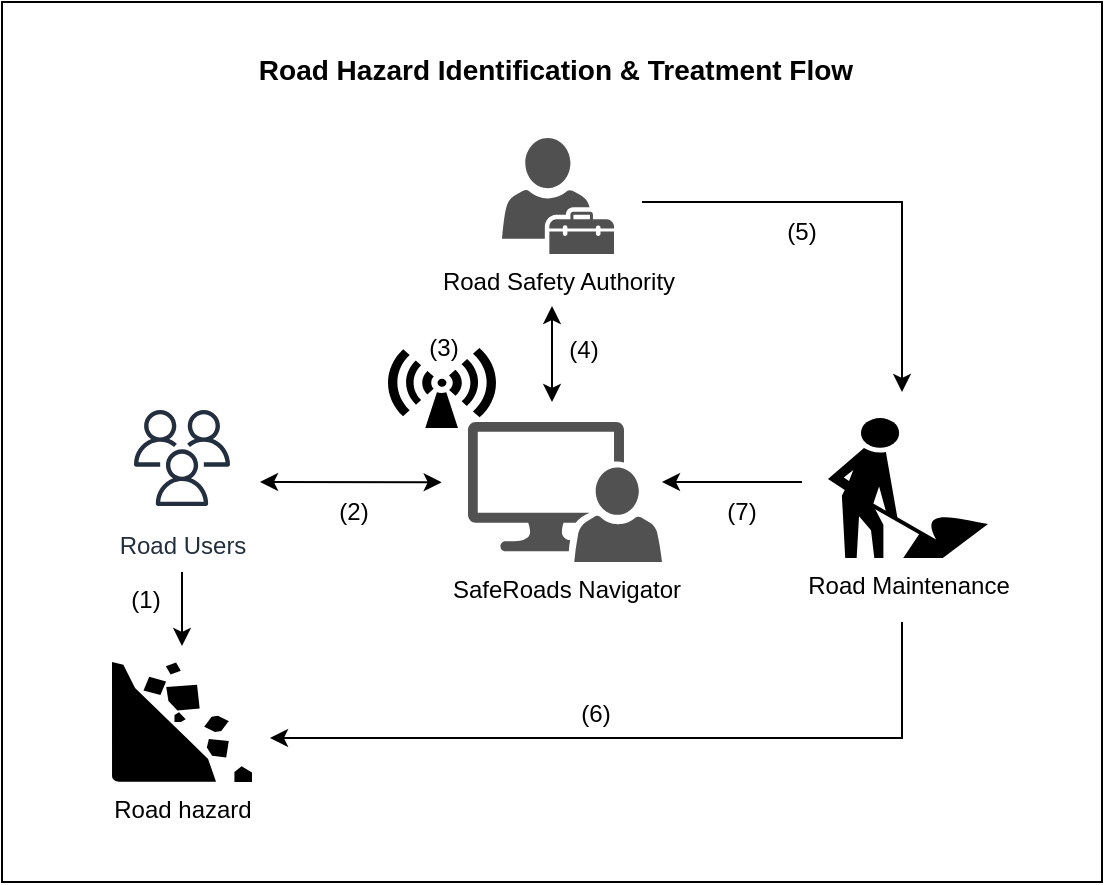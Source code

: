 <mxfile version="27.1.6">
  <diagram name="PFD" id="VVQe9LnE8QEdI0GmJh53">
    <mxGraphModel dx="985" dy="745" grid="1" gridSize="10" guides="1" tooltips="1" connect="1" arrows="1" fold="1" page="1" pageScale="1" pageWidth="850" pageHeight="1100" math="0" shadow="0">
      <root>
        <mxCell id="0" />
        <mxCell id="1" parent="0" />
        <mxCell id="h_kipLstrNyCfa27SF-j-30" value="" style="rounded=0;whiteSpace=wrap;html=1;" parent="1" vertex="1">
          <mxGeometry x="150" y="20" width="550" height="440" as="geometry" />
        </mxCell>
        <mxCell id="h_kipLstrNyCfa27SF-j-1" value="Road hazard" style="shape=mxgraph.signs.safety.falling_rocks;html=1;pointerEvents=1;fillColor=#000000;strokeColor=none;verticalLabelPosition=bottom;verticalAlign=top;align=center;" parent="1" vertex="1">
          <mxGeometry x="205" y="350" width="70" height="60" as="geometry" />
        </mxCell>
        <mxCell id="h_kipLstrNyCfa27SF-j-4" value="SafeRoads Navigator" style="sketch=0;pointerEvents=1;shadow=0;dashed=0;html=1;strokeColor=none;labelPosition=center;verticalLabelPosition=bottom;verticalAlign=top;align=center;fillColor=#515151;shape=mxgraph.mscae.system_center.admin_console" parent="1" vertex="1">
          <mxGeometry x="383" y="230" width="97" height="70" as="geometry" />
        </mxCell>
        <mxCell id="h_kipLstrNyCfa27SF-j-6" value="Road Safety Authority" style="sketch=0;pointerEvents=1;shadow=0;dashed=0;html=1;strokeColor=none;fillColor=#505050;labelPosition=center;verticalLabelPosition=bottom;verticalAlign=top;outlineConnect=0;align=center;shape=mxgraph.office.users.tenant_admin;" parent="1" vertex="1">
          <mxGeometry x="400" y="88" width="56" height="58" as="geometry" />
        </mxCell>
        <mxCell id="h_kipLstrNyCfa27SF-j-8" value="Road Maintenance" style="shape=mxgraph.signs.people.construction;html=1;pointerEvents=1;fillColor=#000000;strokeColor=none;verticalLabelPosition=bottom;verticalAlign=top;align=center;" parent="1" vertex="1">
          <mxGeometry x="563" y="228" width="80" height="70" as="geometry" />
        </mxCell>
        <mxCell id="h_kipLstrNyCfa27SF-j-9" value="" style="endArrow=classic;html=1;rounded=0;" parent="1" edge="1">
          <mxGeometry width="50" height="50" relative="1" as="geometry">
            <mxPoint x="470" y="120" as="sourcePoint" />
            <mxPoint x="600" y="215" as="targetPoint" />
            <Array as="points">
              <mxPoint x="600" y="120" />
            </Array>
          </mxGeometry>
        </mxCell>
        <mxCell id="h_kipLstrNyCfa27SF-j-10" value="" style="endArrow=classic;html=1;rounded=0;" parent="1" edge="1">
          <mxGeometry width="50" height="50" relative="1" as="geometry">
            <mxPoint x="600" y="330" as="sourcePoint" />
            <mxPoint x="284" y="388" as="targetPoint" />
            <Array as="points">
              <mxPoint x="600" y="388" />
            </Array>
          </mxGeometry>
        </mxCell>
        <mxCell id="h_kipLstrNyCfa27SF-j-11" value="Road Users" style="sketch=0;outlineConnect=0;fontColor=#232F3E;gradientColor=none;strokeColor=#232F3E;fillColor=#ffffff;dashed=0;verticalLabelPosition=bottom;verticalAlign=top;align=center;html=1;fontSize=12;fontStyle=0;aspect=fixed;shape=mxgraph.aws4.resourceIcon;resIcon=mxgraph.aws4.users;" parent="1" vertex="1">
          <mxGeometry x="210" y="218" width="60" height="60" as="geometry" />
        </mxCell>
        <mxCell id="h_kipLstrNyCfa27SF-j-15" value="" style="endArrow=classic;html=1;rounded=0;" parent="1" edge="1">
          <mxGeometry width="50" height="50" relative="1" as="geometry">
            <mxPoint x="240" y="305" as="sourcePoint" />
            <mxPoint x="240" y="342" as="targetPoint" />
          </mxGeometry>
        </mxCell>
        <mxCell id="h_kipLstrNyCfa27SF-j-19" value="&lt;font style=&quot;font-size: 12px;&quot;&gt;(1)&lt;/font&gt;" style="text;html=1;align=center;verticalAlign=middle;whiteSpace=wrap;rounded=0;" parent="1" vertex="1">
          <mxGeometry x="192" y="304" width="60" height="30" as="geometry" />
        </mxCell>
        <mxCell id="h_kipLstrNyCfa27SF-j-21" value="&lt;font style=&quot;font-size: 12px;&quot;&gt;(2)&lt;/font&gt;" style="text;html=1;align=center;verticalAlign=middle;whiteSpace=wrap;rounded=0;" parent="1" vertex="1">
          <mxGeometry x="296" y="260" width="60" height="30" as="geometry" />
        </mxCell>
        <mxCell id="h_kipLstrNyCfa27SF-j-22" value="&lt;font style=&quot;font-size: 12px;&quot;&gt;(4)&lt;/font&gt;" style="text;html=1;align=center;verticalAlign=middle;whiteSpace=wrap;rounded=0;" parent="1" vertex="1">
          <mxGeometry x="411" y="179" width="60" height="30" as="geometry" />
        </mxCell>
        <mxCell id="h_kipLstrNyCfa27SF-j-23" value="&lt;font style=&quot;font-size: 12px;&quot;&gt;(3)&lt;/font&gt;" style="text;html=1;align=center;verticalAlign=middle;whiteSpace=wrap;rounded=0;" parent="1" vertex="1">
          <mxGeometry x="341" y="178" width="60" height="30" as="geometry" />
        </mxCell>
        <mxCell id="h_kipLstrNyCfa27SF-j-24" value="&lt;font style=&quot;font-size: 12px;&quot;&gt;(5)&lt;/font&gt;" style="text;html=1;align=center;verticalAlign=middle;whiteSpace=wrap;rounded=0;" parent="1" vertex="1">
          <mxGeometry x="520" y="120" width="60" height="30" as="geometry" />
        </mxCell>
        <mxCell id="h_kipLstrNyCfa27SF-j-25" value="&lt;font style=&quot;font-size: 12px;&quot;&gt;(6)&lt;/font&gt;" style="text;html=1;align=center;verticalAlign=middle;whiteSpace=wrap;rounded=0;" parent="1" vertex="1">
          <mxGeometry x="417" y="361" width="60" height="30" as="geometry" />
        </mxCell>
        <mxCell id="h_kipLstrNyCfa27SF-j-26" value="" style="endArrow=classic;html=1;rounded=0;" parent="1" edge="1">
          <mxGeometry width="50" height="50" relative="1" as="geometry">
            <mxPoint x="550" y="260" as="sourcePoint" />
            <mxPoint x="480" y="260" as="targetPoint" />
          </mxGeometry>
        </mxCell>
        <mxCell id="h_kipLstrNyCfa27SF-j-27" value="&lt;font style=&quot;font-size: 12px;&quot;&gt;(7)&lt;/font&gt;" style="text;html=1;align=center;verticalAlign=middle;whiteSpace=wrap;rounded=0;" parent="1" vertex="1">
          <mxGeometry x="490" y="260" width="60" height="30" as="geometry" />
        </mxCell>
        <mxCell id="h_kipLstrNyCfa27SF-j-28" value="&lt;font style=&quot;font-size: 14px;&quot;&gt;&lt;b&gt;Road Hazard Identification &amp;amp; Treatment Flow&lt;/b&gt;&lt;/font&gt;" style="text;html=1;align=center;verticalAlign=middle;whiteSpace=wrap;rounded=0;" parent="1" vertex="1">
          <mxGeometry x="271" y="39" width="312" height="30" as="geometry" />
        </mxCell>
        <mxCell id="28t3pRZub87hh0hFue1V-1" value="" style="shape=mxgraph.signs.safety.non-ionizing_radiation;html=1;pointerEvents=1;fillColor=#000000;strokeColor=none;verticalLabelPosition=bottom;verticalAlign=top;align=center;" parent="1" vertex="1">
          <mxGeometry x="343" y="193" width="54" height="40" as="geometry" />
        </mxCell>
        <mxCell id="LzDtm5I_ffqHjoT2jhe--1" value="" style="endArrow=classic;startArrow=classic;html=1;rounded=0;exitX=0.327;exitY=0.573;exitDx=0;exitDy=0;exitPerimeter=0;" edge="1" parent="1">
          <mxGeometry width="50" height="50" relative="1" as="geometry">
            <mxPoint x="369.85" y="260.12" as="sourcePoint" />
            <mxPoint x="279" y="260" as="targetPoint" />
          </mxGeometry>
        </mxCell>
        <mxCell id="LzDtm5I_ffqHjoT2jhe--2" value="" style="endArrow=classic;startArrow=classic;html=1;rounded=0;entryX=0.5;entryY=0.341;entryDx=0;entryDy=0;entryPerimeter=0;" edge="1" parent="1">
          <mxGeometry width="50" height="50" relative="1" as="geometry">
            <mxPoint x="425" y="220" as="sourcePoint" />
            <mxPoint x="425" y="172.04" as="targetPoint" />
          </mxGeometry>
        </mxCell>
      </root>
    </mxGraphModel>
  </diagram>
</mxfile>

